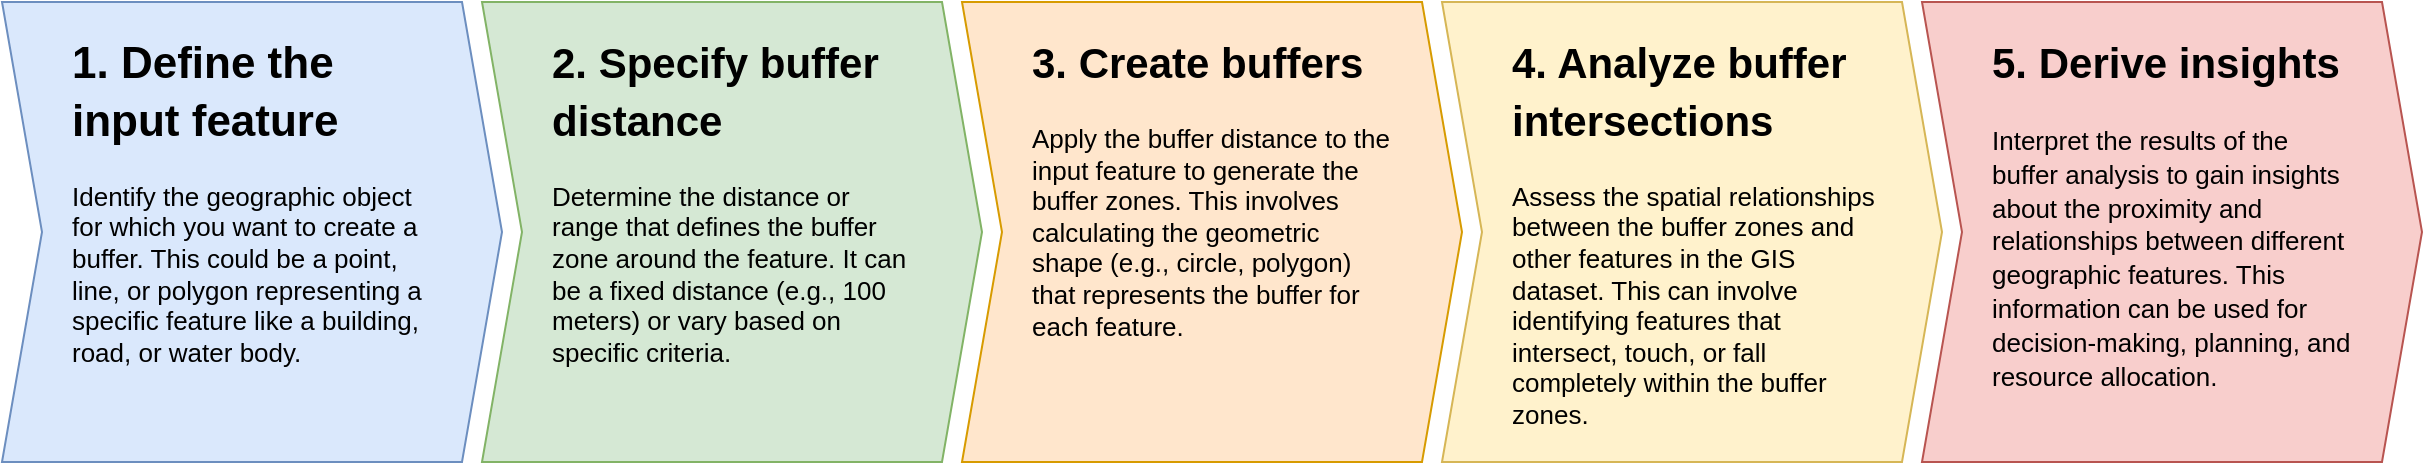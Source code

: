 <mxfile version="21.4.0" type="github">
  <diagram name="Page-1" id="-fBbh5PpjXo07Yokbump">
    <mxGraphModel dx="1422" dy="1261" grid="1" gridSize="10" guides="1" tooltips="1" connect="1" arrows="1" fold="1" page="1" pageScale="1" pageWidth="4681" pageHeight="3300" math="0" shadow="0">
      <root>
        <mxCell id="0" />
        <mxCell id="1" parent="0" />
        <mxCell id="65S20PsJYXe4lHVLPjX0-1" value="" style="shape=step;perimeter=stepPerimeter;whiteSpace=wrap;html=1;fixedSize=1;fillColor=#dae8fc;strokeColor=#6c8ebf;" vertex="1" parent="1">
          <mxGeometry x="980" y="880" width="250" height="230" as="geometry" />
        </mxCell>
        <mxCell id="65S20PsJYXe4lHVLPjX0-2" value="&lt;h1&gt;&lt;font style=&quot;font-size: 23px;&quot;&gt;&lt;font style=&quot;font-size: 22px;&quot;&gt;1. Define the input feature&lt;/font&gt;&lt;/font&gt;&lt;/h1&gt;&lt;p&gt;&lt;font style=&quot;font-size: 13px;&quot;&gt;Identify the geographic object for which you want to create a buffer. This could be a point, line, or polygon representing a specific feature like a building, road, or water body.&lt;/font&gt;&lt;/p&gt;" style="text;html=1;strokeColor=none;fillColor=none;spacing=5;spacingTop=-20;whiteSpace=wrap;overflow=hidden;rounded=0;" vertex="1" parent="1">
          <mxGeometry x="1010" y="890" width="190" height="210" as="geometry" />
        </mxCell>
        <mxCell id="65S20PsJYXe4lHVLPjX0-3" value="" style="shape=step;perimeter=stepPerimeter;whiteSpace=wrap;html=1;fixedSize=1;fillColor=#d5e8d4;strokeColor=#82b366;" vertex="1" parent="1">
          <mxGeometry x="1220" y="880" width="250" height="230" as="geometry" />
        </mxCell>
        <mxCell id="65S20PsJYXe4lHVLPjX0-4" value="&lt;h1&gt;&lt;font style=&quot;font-size: 23px;&quot;&gt;&lt;font style=&quot;font-size: 22px;&quot;&gt;&lt;font style=&quot;font-size: 21px;&quot;&gt;2. Specify buffer distance&lt;/font&gt;&lt;/font&gt;&lt;/font&gt;&lt;/h1&gt;&lt;p&gt;&lt;font style=&quot;font-size: 13px;&quot;&gt;Determine the distance or range that defines the buffer zone around the feature. It can be a fixed distance (e.g., 100 meters) or vary based on specific criteria.&lt;/font&gt;&lt;/p&gt;" style="text;html=1;strokeColor=none;fillColor=none;spacing=5;spacingTop=-20;whiteSpace=wrap;overflow=hidden;rounded=0;" vertex="1" parent="1">
          <mxGeometry x="1250" y="890" width="190" height="210" as="geometry" />
        </mxCell>
        <mxCell id="65S20PsJYXe4lHVLPjX0-5" value="" style="shape=step;perimeter=stepPerimeter;whiteSpace=wrap;html=1;fixedSize=1;fillColor=#ffe6cc;strokeColor=#d79b00;" vertex="1" parent="1">
          <mxGeometry x="1460" y="880" width="250" height="230" as="geometry" />
        </mxCell>
        <mxCell id="65S20PsJYXe4lHVLPjX0-6" value="&lt;h1&gt;&lt;font style=&quot;font-size: 23px;&quot;&gt;&lt;font style=&quot;font-size: 22px;&quot;&gt;&lt;font style=&quot;font-size: 21px;&quot;&gt;3. Create buffers&lt;/font&gt;&lt;/font&gt;&lt;/font&gt;&lt;br&gt;&lt;/h1&gt;&lt;p&gt;&lt;font style=&quot;font-size: 13px;&quot;&gt;Apply the buffer distance to the input feature to generate the buffer zones. This involves calculating the geometric shape (e.g., circle, polygon) that represents the buffer for each feature.&lt;/font&gt;&lt;/p&gt;" style="text;html=1;strokeColor=none;fillColor=none;spacing=5;spacingTop=-20;whiteSpace=wrap;overflow=hidden;rounded=0;" vertex="1" parent="1">
          <mxGeometry x="1490" y="890" width="190" height="210" as="geometry" />
        </mxCell>
        <mxCell id="65S20PsJYXe4lHVLPjX0-7" value="" style="shape=step;perimeter=stepPerimeter;whiteSpace=wrap;html=1;fixedSize=1;fillColor=#fff2cc;strokeColor=#d6b656;" vertex="1" parent="1">
          <mxGeometry x="1700" y="880" width="250" height="230" as="geometry" />
        </mxCell>
        <mxCell id="65S20PsJYXe4lHVLPjX0-8" value="&lt;h1&gt;&lt;font style=&quot;font-size: 23px;&quot;&gt;&lt;font style=&quot;font-size: 22px;&quot;&gt;&lt;font style=&quot;font-size: 21px;&quot;&gt;4. Analyze buffer intersections&lt;/font&gt;&lt;/font&gt;&lt;/font&gt;&lt;br&gt;&lt;/h1&gt;&lt;p&gt;&lt;font style=&quot;font-size: 13px;&quot;&gt;Assess the spatial relationships between the buffer zones and other features in the GIS dataset. This can involve identifying features that intersect, touch, or fall completely within the buffer zones.&lt;/font&gt;&lt;/p&gt;" style="text;html=1;strokeColor=none;fillColor=none;spacing=5;spacingTop=-20;whiteSpace=wrap;overflow=hidden;rounded=0;" vertex="1" parent="1">
          <mxGeometry x="1730" y="890" width="190" height="210" as="geometry" />
        </mxCell>
        <mxCell id="65S20PsJYXe4lHVLPjX0-9" value="" style="shape=step;perimeter=stepPerimeter;whiteSpace=wrap;html=1;fixedSize=1;fillColor=#f8cecc;strokeColor=#b85450;" vertex="1" parent="1">
          <mxGeometry x="1940" y="880" width="250" height="230" as="geometry" />
        </mxCell>
        <mxCell id="65S20PsJYXe4lHVLPjX0-10" value="&lt;h1&gt;&lt;font style=&quot;font-size: 21px;&quot;&gt;&lt;font style=&quot;font-size: 21px;&quot;&gt;5. Derive insights&lt;br&gt;&lt;/font&gt;&lt;/font&gt;&lt;/h1&gt;&lt;p&gt;&lt;font style=&quot;font-size: 13px;&quot;&gt;&lt;font style=&quot;font-size: 14px;&quot;&gt;&lt;font style=&quot;font-size: 13px;&quot;&gt;Interpret the results of the buffer analysis to gain insights about the proximity and relationships between different geographic features. This information can be used for decision-making, planning, and resource allocation.&lt;/font&gt;&lt;/font&gt;&lt;/font&gt;&lt;/p&gt;" style="text;html=1;strokeColor=none;fillColor=none;spacing=5;spacingTop=-20;whiteSpace=wrap;overflow=hidden;rounded=0;" vertex="1" parent="1">
          <mxGeometry x="1970" y="890" width="190" height="210" as="geometry" />
        </mxCell>
      </root>
    </mxGraphModel>
  </diagram>
</mxfile>
